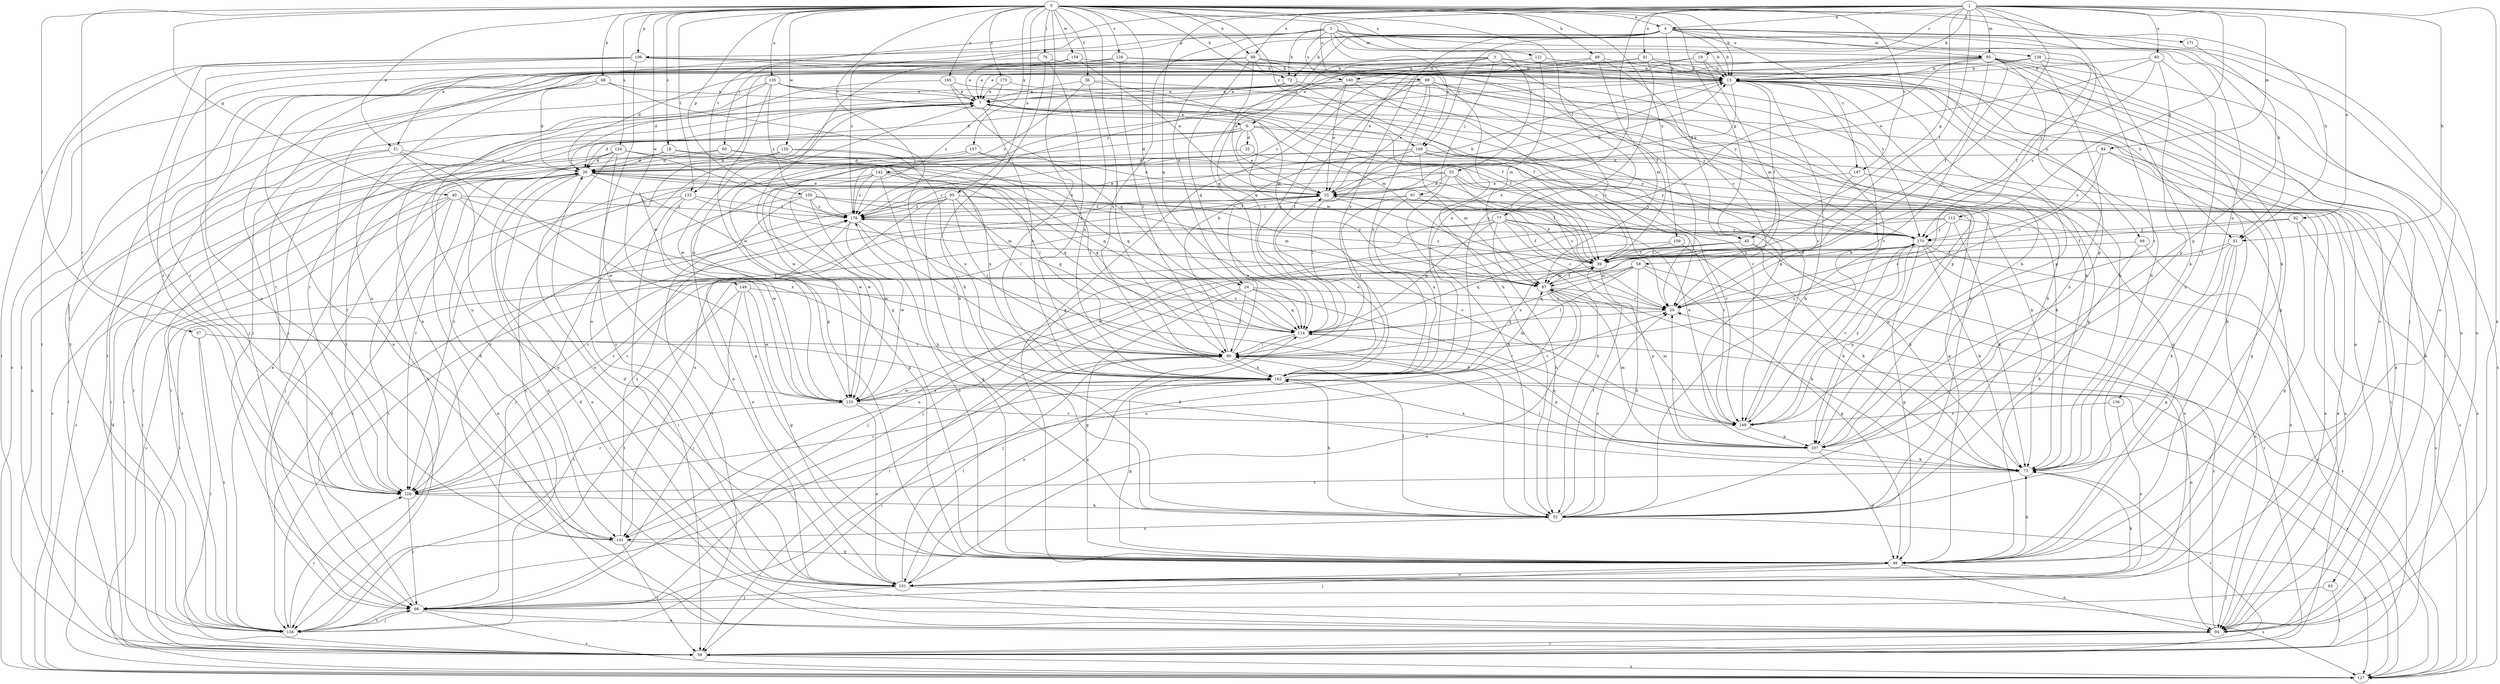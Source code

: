 strict digraph  {
0;
1;
2;
3;
4;
6;
7;
13;
18;
19;
20;
24;
25;
26;
31;
33;
36;
37;
39;
40;
45;
46;
49;
51;
52;
53;
58;
59;
60;
61;
63;
66;
68;
72;
73;
76;
77;
80;
84;
85;
87;
89;
91;
92;
93;
94;
95;
98;
99;
101;
105;
106;
107;
112;
114;
120;
121;
124;
126;
127;
132;
134;
135;
136;
138;
140;
141;
142;
147;
148;
149;
150;
154;
155;
157;
159;
162;
165;
166;
170;
171;
175;
176;
0 -> 4  [label=a];
0 -> 13  [label=b];
0 -> 18  [label=c];
0 -> 24  [label=d];
0 -> 31  [label=e];
0 -> 36  [label=f];
0 -> 37  [label=f];
0 -> 40  [label=g];
0 -> 45  [label=g];
0 -> 49  [label=h];
0 -> 51  [label=h];
0 -> 53  [label=i];
0 -> 68  [label=k];
0 -> 72  [label=k];
0 -> 76  [label=l];
0 -> 77  [label=l];
0 -> 80  [label=l];
0 -> 89  [label=n];
0 -> 95  [label=o];
0 -> 105  [label=p];
0 -> 106  [label=p];
0 -> 120  [label=r];
0 -> 121  [label=s];
0 -> 124  [label=s];
0 -> 126  [label=s];
0 -> 132  [label=t];
0 -> 135  [label=u];
0 -> 142  [label=v];
0 -> 147  [label=v];
0 -> 149  [label=w];
0 -> 150  [label=w];
0 -> 154  [label=w];
0 -> 157  [label=x];
0 -> 159  [label=x];
0 -> 162  [label=x];
0 -> 165  [label=y];
0 -> 166  [label=y];
0 -> 171  [label=z];
0 -> 175  [label=z];
1 -> 4  [label=a];
1 -> 13  [label=b];
1 -> 19  [label=c];
1 -> 20  [label=c];
1 -> 39  [label=f];
1 -> 45  [label=g];
1 -> 51  [label=h];
1 -> 58  [label=i];
1 -> 84  [label=m];
1 -> 85  [label=m];
1 -> 89  [label=n];
1 -> 91  [label=n];
1 -> 92  [label=n];
1 -> 93  [label=n];
1 -> 94  [label=n];
1 -> 98  [label=o];
1 -> 112  [label=q];
1 -> 114  [label=q];
1 -> 132  [label=t];
1 -> 162  [label=x];
2 -> 13  [label=b];
2 -> 31  [label=e];
2 -> 51  [label=h];
2 -> 60  [label=j];
2 -> 72  [label=k];
2 -> 85  [label=m];
2 -> 94  [label=n];
2 -> 136  [label=u];
2 -> 138  [label=u];
2 -> 140  [label=u];
2 -> 162  [label=x];
2 -> 166  [label=y];
2 -> 176  [label=z];
3 -> 6  [label=a];
3 -> 39  [label=f];
3 -> 51  [label=h];
3 -> 61  [label=j];
3 -> 63  [label=j];
3 -> 66  [label=j];
3 -> 99  [label=o];
3 -> 114  [label=q];
3 -> 140  [label=u];
4 -> 13  [label=b];
4 -> 24  [label=d];
4 -> 45  [label=g];
4 -> 72  [label=k];
4 -> 85  [label=m];
4 -> 94  [label=n];
4 -> 101  [label=o];
4 -> 106  [label=p];
4 -> 114  [label=q];
4 -> 147  [label=v];
4 -> 162  [label=x];
4 -> 166  [label=y];
4 -> 170  [label=y];
6 -> 25  [label=d];
6 -> 26  [label=d];
6 -> 33  [label=e];
6 -> 46  [label=g];
6 -> 87  [label=m];
6 -> 120  [label=r];
6 -> 134  [label=t];
6 -> 155  [label=w];
6 -> 170  [label=y];
7 -> 6  [label=a];
7 -> 39  [label=f];
7 -> 101  [label=o];
7 -> 148  [label=v];
7 -> 155  [label=w];
7 -> 162  [label=x];
13 -> 7  [label=a];
13 -> 33  [label=e];
13 -> 39  [label=f];
13 -> 46  [label=g];
13 -> 52  [label=h];
13 -> 107  [label=p];
13 -> 155  [label=w];
18 -> 26  [label=d];
18 -> 39  [label=f];
18 -> 134  [label=t];
18 -> 162  [label=x];
19 -> 13  [label=b];
19 -> 33  [label=e];
19 -> 87  [label=m];
19 -> 141  [label=u];
20 -> 114  [label=q];
24 -> 20  [label=c];
24 -> 46  [label=g];
24 -> 59  [label=i];
24 -> 80  [label=l];
24 -> 114  [label=q];
24 -> 148  [label=v];
25 -> 26  [label=d];
25 -> 46  [label=g];
26 -> 33  [label=e];
26 -> 39  [label=f];
26 -> 46  [label=g];
26 -> 66  [label=j];
26 -> 80  [label=l];
26 -> 94  [label=n];
26 -> 114  [label=q];
26 -> 120  [label=r];
26 -> 127  [label=s];
31 -> 26  [label=d];
31 -> 46  [label=g];
31 -> 59  [label=i];
31 -> 101  [label=o];
31 -> 134  [label=t];
33 -> 13  [label=b];
33 -> 52  [label=h];
33 -> 94  [label=n];
33 -> 120  [label=r];
33 -> 134  [label=t];
33 -> 176  [label=z];
36 -> 7  [label=a];
36 -> 87  [label=m];
36 -> 162  [label=x];
36 -> 170  [label=y];
36 -> 176  [label=z];
37 -> 59  [label=i];
37 -> 73  [label=k];
37 -> 80  [label=l];
37 -> 134  [label=t];
39 -> 87  [label=m];
39 -> 107  [label=p];
39 -> 134  [label=t];
39 -> 170  [label=y];
39 -> 176  [label=z];
40 -> 59  [label=i];
40 -> 66  [label=j];
40 -> 80  [label=l];
40 -> 94  [label=n];
40 -> 134  [label=t];
40 -> 162  [label=x];
40 -> 176  [label=z];
45 -> 39  [label=f];
45 -> 66  [label=j];
45 -> 73  [label=k];
45 -> 101  [label=o];
45 -> 114  [label=q];
45 -> 162  [label=x];
46 -> 13  [label=b];
46 -> 66  [label=j];
46 -> 73  [label=k];
46 -> 94  [label=n];
46 -> 101  [label=o];
46 -> 176  [label=z];
49 -> 13  [label=b];
49 -> 20  [label=c];
49 -> 26  [label=d];
49 -> 46  [label=g];
49 -> 87  [label=m];
51 -> 39  [label=f];
51 -> 46  [label=g];
51 -> 73  [label=k];
51 -> 94  [label=n];
51 -> 155  [label=w];
52 -> 20  [label=c];
52 -> 39  [label=f];
52 -> 80  [label=l];
52 -> 127  [label=s];
52 -> 141  [label=u];
53 -> 20  [label=c];
53 -> 33  [label=e];
53 -> 52  [label=h];
53 -> 148  [label=v];
53 -> 155  [label=w];
53 -> 170  [label=y];
53 -> 176  [label=z];
58 -> 46  [label=g];
58 -> 52  [label=h];
58 -> 80  [label=l];
58 -> 87  [label=m];
58 -> 114  [label=q];
58 -> 127  [label=s];
58 -> 141  [label=u];
59 -> 127  [label=s];
60 -> 26  [label=d];
60 -> 73  [label=k];
60 -> 80  [label=l];
60 -> 120  [label=r];
61 -> 39  [label=f];
61 -> 80  [label=l];
61 -> 148  [label=v];
61 -> 162  [label=x];
61 -> 176  [label=z];
63 -> 59  [label=i];
63 -> 66  [label=j];
66 -> 94  [label=n];
66 -> 127  [label=s];
66 -> 134  [label=t];
66 -> 176  [label=z];
68 -> 7  [label=a];
68 -> 26  [label=d];
68 -> 52  [label=h];
68 -> 59  [label=i];
72 -> 7  [label=a];
72 -> 39  [label=f];
72 -> 107  [label=p];
72 -> 141  [label=u];
73 -> 13  [label=b];
73 -> 59  [label=i];
73 -> 80  [label=l];
73 -> 120  [label=r];
76 -> 13  [label=b];
76 -> 52  [label=h];
76 -> 94  [label=n];
76 -> 162  [label=x];
77 -> 20  [label=c];
77 -> 39  [label=f];
77 -> 52  [label=h];
77 -> 73  [label=k];
77 -> 114  [label=q];
77 -> 120  [label=r];
77 -> 127  [label=s];
77 -> 170  [label=y];
80 -> 13  [label=b];
80 -> 33  [label=e];
80 -> 59  [label=i];
80 -> 107  [label=p];
80 -> 162  [label=x];
80 -> 170  [label=y];
84 -> 20  [label=c];
84 -> 26  [label=d];
84 -> 46  [label=g];
84 -> 127  [label=s];
84 -> 170  [label=y];
85 -> 7  [label=a];
85 -> 13  [label=b];
85 -> 20  [label=c];
85 -> 39  [label=f];
85 -> 46  [label=g];
85 -> 59  [label=i];
85 -> 80  [label=l];
85 -> 101  [label=o];
85 -> 107  [label=p];
85 -> 127  [label=s];
85 -> 162  [label=x];
85 -> 176  [label=z];
87 -> 20  [label=c];
87 -> 39  [label=f];
87 -> 66  [label=j];
87 -> 73  [label=k];
87 -> 101  [label=o];
87 -> 141  [label=u];
89 -> 13  [label=b];
89 -> 20  [label=c];
89 -> 33  [label=e];
89 -> 114  [label=q];
89 -> 120  [label=r];
89 -> 127  [label=s];
89 -> 134  [label=t];
89 -> 148  [label=v];
89 -> 170  [label=y];
91 -> 7  [label=a];
91 -> 13  [label=b];
91 -> 66  [label=j];
91 -> 73  [label=k];
91 -> 162  [label=x];
92 -> 39  [label=f];
92 -> 46  [label=g];
92 -> 127  [label=s];
92 -> 170  [label=y];
93 -> 13  [label=b];
93 -> 33  [label=e];
93 -> 39  [label=f];
93 -> 52  [label=h];
93 -> 107  [label=p];
94 -> 7  [label=a];
94 -> 13  [label=b];
94 -> 20  [label=c];
94 -> 26  [label=d];
94 -> 33  [label=e];
94 -> 59  [label=i];
95 -> 46  [label=g];
95 -> 80  [label=l];
95 -> 87  [label=m];
95 -> 114  [label=q];
95 -> 120  [label=r];
95 -> 141  [label=u];
95 -> 148  [label=v];
95 -> 176  [label=z];
98 -> 7  [label=a];
98 -> 20  [label=c];
98 -> 26  [label=d];
98 -> 33  [label=e];
98 -> 52  [label=h];
98 -> 107  [label=p];
98 -> 114  [label=q];
98 -> 162  [label=x];
99 -> 39  [label=f];
99 -> 52  [label=h];
99 -> 59  [label=i];
101 -> 26  [label=d];
101 -> 66  [label=j];
101 -> 73  [label=k];
101 -> 80  [label=l];
101 -> 114  [label=q];
101 -> 127  [label=s];
105 -> 66  [label=j];
105 -> 94  [label=n];
105 -> 107  [label=p];
105 -> 134  [label=t];
105 -> 155  [label=w];
105 -> 176  [label=z];
106 -> 13  [label=b];
106 -> 52  [label=h];
106 -> 59  [label=i];
106 -> 101  [label=o];
106 -> 120  [label=r];
106 -> 134  [label=t];
106 -> 141  [label=u];
106 -> 170  [label=y];
107 -> 13  [label=b];
107 -> 20  [label=c];
107 -> 46  [label=g];
107 -> 73  [label=k];
107 -> 87  [label=m];
107 -> 114  [label=q];
107 -> 162  [label=x];
112 -> 20  [label=c];
112 -> 66  [label=j];
112 -> 73  [label=k];
112 -> 94  [label=n];
112 -> 120  [label=r];
112 -> 170  [label=y];
114 -> 80  [label=l];
114 -> 94  [label=n];
114 -> 101  [label=o];
120 -> 52  [label=h];
120 -> 66  [label=j];
121 -> 13  [label=b];
121 -> 87  [label=m];
121 -> 155  [label=w];
124 -> 26  [label=d];
124 -> 39  [label=f];
124 -> 59  [label=i];
124 -> 94  [label=n];
124 -> 101  [label=o];
124 -> 114  [label=q];
124 -> 155  [label=w];
124 -> 176  [label=z];
126 -> 7  [label=a];
126 -> 13  [label=b];
126 -> 80  [label=l];
126 -> 94  [label=n];
126 -> 134  [label=t];
127 -> 7  [label=a];
127 -> 26  [label=d];
127 -> 162  [label=x];
132 -> 59  [label=i];
132 -> 87  [label=m];
132 -> 134  [label=t];
132 -> 155  [label=w];
132 -> 176  [label=z];
134 -> 7  [label=a];
134 -> 66  [label=j];
134 -> 80  [label=l];
134 -> 120  [label=r];
135 -> 7  [label=a];
135 -> 46  [label=g];
135 -> 87  [label=m];
135 -> 120  [label=r];
135 -> 134  [label=t];
135 -> 148  [label=v];
135 -> 176  [label=z];
136 -> 101  [label=o];
136 -> 148  [label=v];
138 -> 13  [label=b];
138 -> 52  [label=h];
138 -> 66  [label=j];
138 -> 73  [label=k];
138 -> 148  [label=v];
140 -> 7  [label=a];
140 -> 20  [label=c];
140 -> 33  [label=e];
140 -> 52  [label=h];
140 -> 73  [label=k];
140 -> 120  [label=r];
140 -> 176  [label=z];
141 -> 7  [label=a];
141 -> 26  [label=d];
141 -> 46  [label=g];
141 -> 59  [label=i];
141 -> 176  [label=z];
142 -> 33  [label=e];
142 -> 52  [label=h];
142 -> 101  [label=o];
142 -> 114  [label=q];
142 -> 155  [label=w];
142 -> 176  [label=z];
147 -> 20  [label=c];
147 -> 33  [label=e];
147 -> 127  [label=s];
148 -> 13  [label=b];
148 -> 33  [label=e];
148 -> 87  [label=m];
148 -> 107  [label=p];
148 -> 170  [label=y];
149 -> 20  [label=c];
149 -> 46  [label=g];
149 -> 66  [label=j];
149 -> 134  [label=t];
149 -> 155  [label=w];
150 -> 26  [label=d];
150 -> 59  [label=i];
150 -> 114  [label=q];
150 -> 162  [label=x];
154 -> 13  [label=b];
154 -> 33  [label=e];
154 -> 46  [label=g];
154 -> 120  [label=r];
155 -> 7  [label=a];
155 -> 20  [label=c];
155 -> 101  [label=o];
155 -> 120  [label=r];
155 -> 148  [label=v];
155 -> 162  [label=x];
157 -> 26  [label=d];
157 -> 33  [label=e];
157 -> 80  [label=l];
157 -> 127  [label=s];
159 -> 39  [label=f];
159 -> 59  [label=i];
159 -> 73  [label=k];
162 -> 33  [label=e];
162 -> 46  [label=g];
162 -> 52  [label=h];
162 -> 87  [label=m];
162 -> 120  [label=r];
162 -> 127  [label=s];
162 -> 155  [label=w];
165 -> 7  [label=a];
165 -> 26  [label=d];
165 -> 73  [label=k];
165 -> 114  [label=q];
166 -> 26  [label=d];
166 -> 59  [label=i];
166 -> 73  [label=k];
166 -> 80  [label=l];
166 -> 87  [label=m];
166 -> 120  [label=r];
166 -> 134  [label=t];
166 -> 170  [label=y];
170 -> 39  [label=f];
170 -> 46  [label=g];
170 -> 59  [label=i];
170 -> 73  [label=k];
170 -> 107  [label=p];
170 -> 127  [label=s];
170 -> 148  [label=v];
171 -> 107  [label=p];
175 -> 7  [label=a];
175 -> 39  [label=f];
175 -> 176  [label=z];
176 -> 13  [label=b];
176 -> 52  [label=h];
176 -> 80  [label=l];
176 -> 101  [label=o];
176 -> 155  [label=w];
176 -> 170  [label=y];
}
